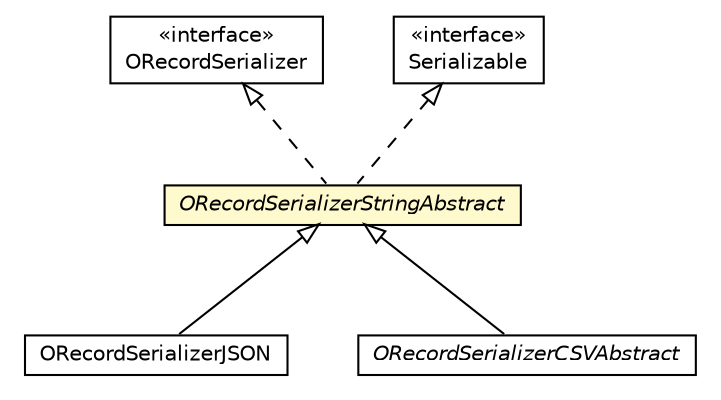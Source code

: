 #!/usr/local/bin/dot
#
# Class diagram 
# Generated by UMLGraph version R5_6-24-gf6e263 (http://www.umlgraph.org/)
#

digraph G {
	edge [fontname="Helvetica",fontsize=10,labelfontname="Helvetica",labelfontsize=10];
	node [fontname="Helvetica",fontsize=10,shape=plaintext];
	nodesep=0.25;
	ranksep=0.5;
	// com.orientechnologies.orient.core.serialization.serializer.record.ORecordSerializer
	c3087859 [label=<<table title="com.orientechnologies.orient.core.serialization.serializer.record.ORecordSerializer" border="0" cellborder="1" cellspacing="0" cellpadding="2" port="p" href="../ORecordSerializer.html">
		<tr><td><table border="0" cellspacing="0" cellpadding="1">
<tr><td align="center" balign="center"> &#171;interface&#187; </td></tr>
<tr><td align="center" balign="center"> ORecordSerializer </td></tr>
		</table></td></tr>
		</table>>, URL="../ORecordSerializer.html", fontname="Helvetica", fontcolor="black", fontsize=10.0];
	// com.orientechnologies.orient.core.serialization.serializer.record.string.ORecordSerializerJSON
	c3087875 [label=<<table title="com.orientechnologies.orient.core.serialization.serializer.record.string.ORecordSerializerJSON" border="0" cellborder="1" cellspacing="0" cellpadding="2" port="p" href="./ORecordSerializerJSON.html">
		<tr><td><table border="0" cellspacing="0" cellpadding="1">
<tr><td align="center" balign="center"> ORecordSerializerJSON </td></tr>
		</table></td></tr>
		</table>>, URL="./ORecordSerializerJSON.html", fontname="Helvetica", fontcolor="black", fontsize=10.0];
	// com.orientechnologies.orient.core.serialization.serializer.record.string.ORecordSerializerCSVAbstract
	c3087878 [label=<<table title="com.orientechnologies.orient.core.serialization.serializer.record.string.ORecordSerializerCSVAbstract" border="0" cellborder="1" cellspacing="0" cellpadding="2" port="p" href="./ORecordSerializerCSVAbstract.html">
		<tr><td><table border="0" cellspacing="0" cellpadding="1">
<tr><td align="center" balign="center"><font face="Helvetica-Oblique"> ORecordSerializerCSVAbstract </font></td></tr>
		</table></td></tr>
		</table>>, URL="./ORecordSerializerCSVAbstract.html", fontname="Helvetica", fontcolor="black", fontsize=10.0];
	// com.orientechnologies.orient.core.serialization.serializer.record.string.ORecordSerializerStringAbstract
	c3087879 [label=<<table title="com.orientechnologies.orient.core.serialization.serializer.record.string.ORecordSerializerStringAbstract" border="0" cellborder="1" cellspacing="0" cellpadding="2" port="p" bgcolor="lemonChiffon" href="./ORecordSerializerStringAbstract.html">
		<tr><td><table border="0" cellspacing="0" cellpadding="1">
<tr><td align="center" balign="center"><font face="Helvetica-Oblique"> ORecordSerializerStringAbstract </font></td></tr>
		</table></td></tr>
		</table>>, URL="./ORecordSerializerStringAbstract.html", fontname="Helvetica", fontcolor="black", fontsize=10.0];
	//com.orientechnologies.orient.core.serialization.serializer.record.string.ORecordSerializerJSON extends com.orientechnologies.orient.core.serialization.serializer.record.string.ORecordSerializerStringAbstract
	c3087879:p -> c3087875:p [dir=back,arrowtail=empty];
	//com.orientechnologies.orient.core.serialization.serializer.record.string.ORecordSerializerCSVAbstract extends com.orientechnologies.orient.core.serialization.serializer.record.string.ORecordSerializerStringAbstract
	c3087879:p -> c3087878:p [dir=back,arrowtail=empty];
	//com.orientechnologies.orient.core.serialization.serializer.record.string.ORecordSerializerStringAbstract implements com.orientechnologies.orient.core.serialization.serializer.record.ORecordSerializer
	c3087859:p -> c3087879:p [dir=back,arrowtail=empty,style=dashed];
	//com.orientechnologies.orient.core.serialization.serializer.record.string.ORecordSerializerStringAbstract implements java.io.Serializable
	c3088928:p -> c3087879:p [dir=back,arrowtail=empty,style=dashed];
	// java.io.Serializable
	c3088928 [label=<<table title="java.io.Serializable" border="0" cellborder="1" cellspacing="0" cellpadding="2" port="p" href="http://java.sun.com/j2se/1.4.2/docs/api/java/io/Serializable.html">
		<tr><td><table border="0" cellspacing="0" cellpadding="1">
<tr><td align="center" balign="center"> &#171;interface&#187; </td></tr>
<tr><td align="center" balign="center"> Serializable </td></tr>
		</table></td></tr>
		</table>>, URL="http://java.sun.com/j2se/1.4.2/docs/api/java/io/Serializable.html", fontname="Helvetica", fontcolor="black", fontsize=10.0];
}

